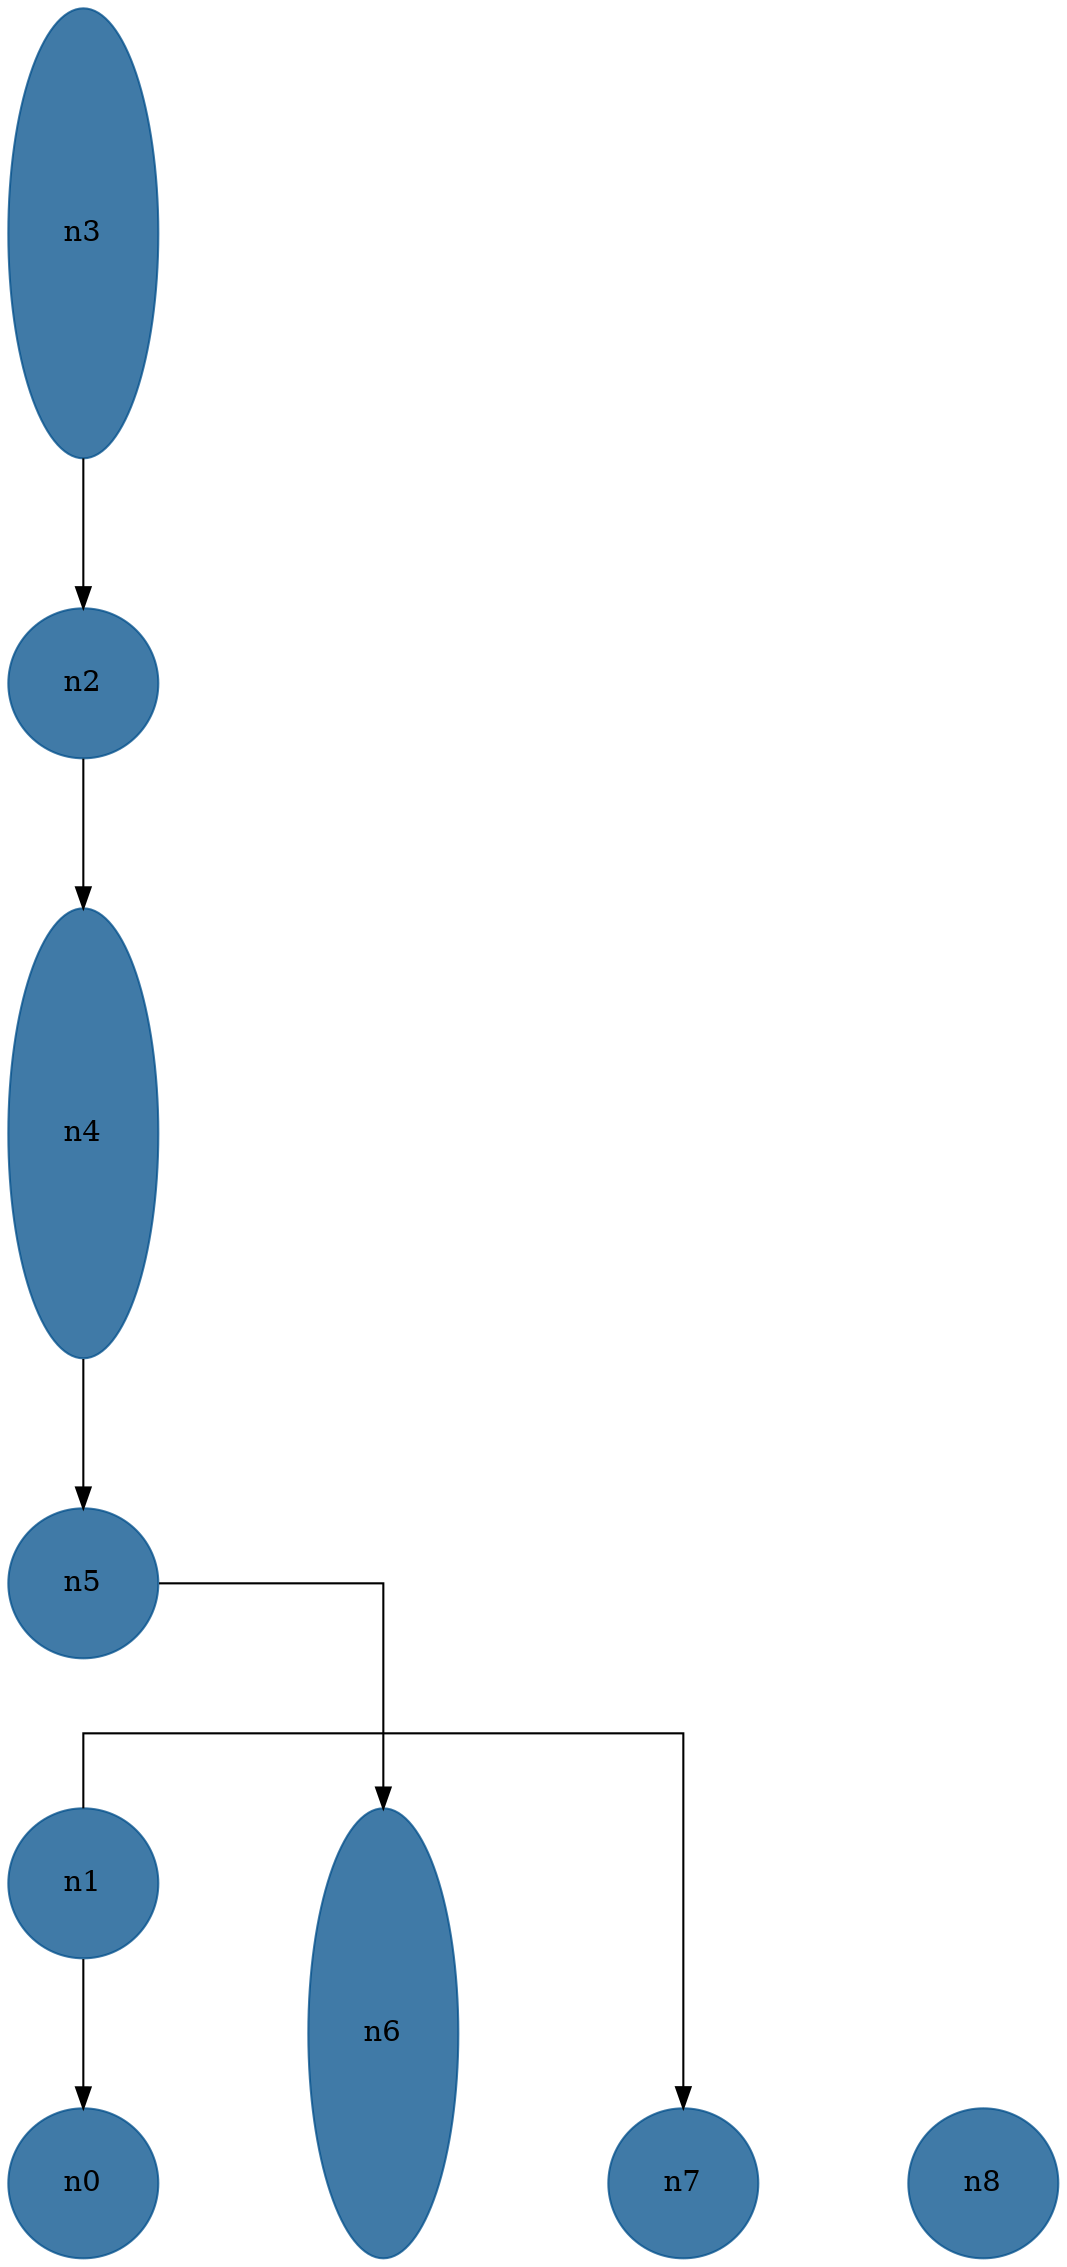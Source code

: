 //do not use DOT to generate pdf use NEATO or FDP
digraph{
layout="neato";
splines="ortho";
n3[shape="ellipse", style="filled", color="#004E8ABF", pos="0,15!", height="3", width="1"];
n3 -> n2;
n2[shape="ellipse", style="filled", color="#004E8ABF", pos="0,12!", height="1", width="1"];
n2 -> n4;
n4[shape="ellipse", style="filled", color="#004E8ABF", pos="0,9!", height="3", width="1"];
n4 -> n5;
n5[shape="ellipse", style="filled", color="#004E8ABF", pos="0,6!", height="1", width="1"];
n5 -> n6;
n1[shape="ellipse", style="filled", color="#004E8ABF", pos="0,4!", height="1", width="1"];
n1 -> n0;
n1 -> n7;
n6[shape="ellipse", style="filled", color="#004E8ABF", pos="2,3!", height="3", width="1"];
n0[shape="ellipse", style="filled", color="#004E8ABF", pos="0,2!", height="1", width="1"];
n7[shape="ellipse", style="filled", color="#004E8ABF", pos="4,2!", height="1", width="1"];
n8[shape="ellipse", style="filled", color="#004E8ABF", pos="6,2!", height="1", width="1"];
}